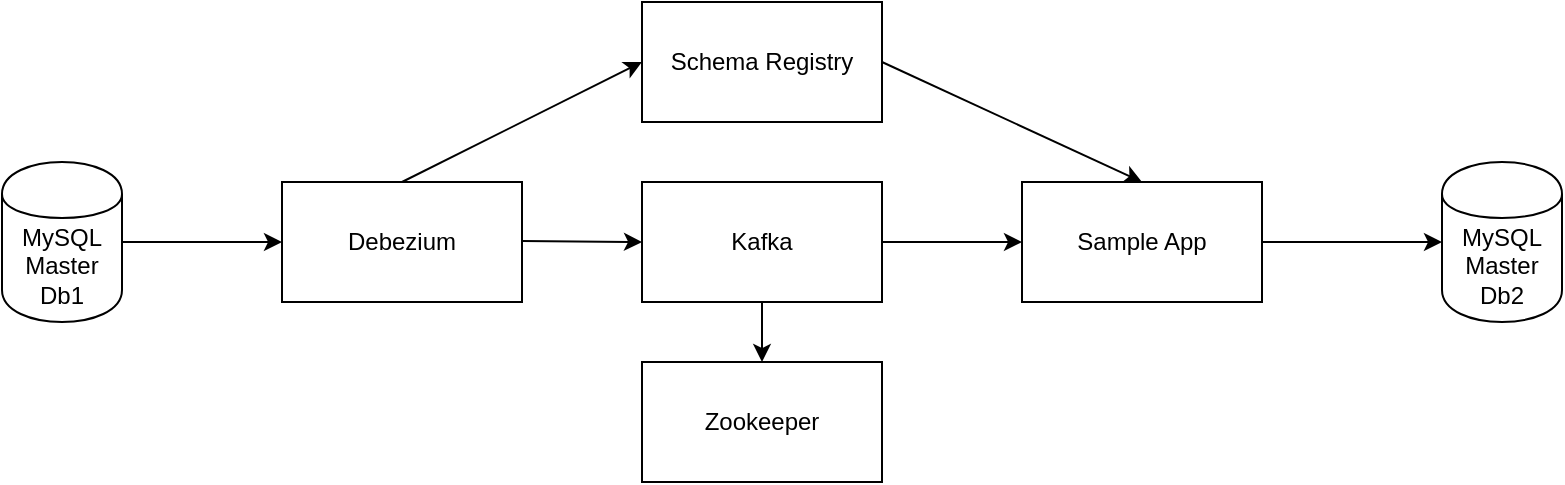 <mxfile version="13.1.11" type="device"><diagram name="Page-1" id="822b0af5-4adb-64df-f703-e8dfc1f81529"><mxGraphModel dx="1186" dy="722" grid="1" gridSize="10" guides="1" tooltips="1" connect="1" arrows="1" fold="1" page="1" pageScale="1" pageWidth="1100" pageHeight="850" background="#ffffff" math="0" shadow="0"><root><mxCell id="0"/><mxCell id="1" parent="0"/><mxCell id="m4zzkr1nn8CN9JRPxSVF-1" value="MySQL&lt;br&gt;Master&lt;br&gt;Db1" style="shape=cylinder;whiteSpace=wrap;html=1;boundedLbl=1;backgroundOutline=1;" vertex="1" parent="1"><mxGeometry x="20" y="100" width="60" height="80" as="geometry"/></mxCell><mxCell id="m4zzkr1nn8CN9JRPxSVF-3" value="Debezium" style="rounded=0;whiteSpace=wrap;html=1;" vertex="1" parent="1"><mxGeometry x="160" y="110" width="120" height="60" as="geometry"/></mxCell><mxCell id="m4zzkr1nn8CN9JRPxSVF-5" value="Zookeeper" style="rounded=0;whiteSpace=wrap;html=1;" vertex="1" parent="1"><mxGeometry x="340" y="200" width="120" height="60" as="geometry"/></mxCell><mxCell id="m4zzkr1nn8CN9JRPxSVF-6" value="Kafka" style="rounded=0;whiteSpace=wrap;html=1;" vertex="1" parent="1"><mxGeometry x="340" y="110" width="120" height="60" as="geometry"/></mxCell><mxCell id="m4zzkr1nn8CN9JRPxSVF-7" value="Schema Registry" style="rounded=0;whiteSpace=wrap;html=1;" vertex="1" parent="1"><mxGeometry x="340" y="20" width="120" height="60" as="geometry"/></mxCell><mxCell id="m4zzkr1nn8CN9JRPxSVF-8" value="Sample App" style="rounded=0;whiteSpace=wrap;html=1;" vertex="1" parent="1"><mxGeometry x="530" y="110" width="120" height="60" as="geometry"/></mxCell><mxCell id="m4zzkr1nn8CN9JRPxSVF-9" value="MySQL&lt;br&gt;Master&lt;br&gt;Db2" style="shape=cylinder;whiteSpace=wrap;html=1;boundedLbl=1;backgroundOutline=1;" vertex="1" parent="1"><mxGeometry x="740" y="100" width="60" height="80" as="geometry"/></mxCell><mxCell id="m4zzkr1nn8CN9JRPxSVF-11" value="" style="endArrow=classic;html=1;entryX=0;entryY=0.5;entryDx=0;entryDy=0;exitX=1;exitY=0.5;exitDx=0;exitDy=0;" edge="1" parent="1" source="m4zzkr1nn8CN9JRPxSVF-1" target="m4zzkr1nn8CN9JRPxSVF-3"><mxGeometry width="50" height="50" relative="1" as="geometry"><mxPoint x="130" y="210" as="sourcePoint"/><mxPoint x="130" y="190" as="targetPoint"/></mxGeometry></mxCell><mxCell id="m4zzkr1nn8CN9JRPxSVF-12" value="" style="endArrow=classic;html=1;exitX=1;exitY=0.5;exitDx=0;exitDy=0;" edge="1" parent="1"><mxGeometry width="50" height="50" relative="1" as="geometry"><mxPoint x="280" y="139.5" as="sourcePoint"/><mxPoint x="340" y="140" as="targetPoint"/></mxGeometry></mxCell><mxCell id="m4zzkr1nn8CN9JRPxSVF-13" value="" style="endArrow=classic;html=1;exitX=0.5;exitY=0;exitDx=0;exitDy=0;entryX=0;entryY=0.5;entryDx=0;entryDy=0;" edge="1" parent="1" source="m4zzkr1nn8CN9JRPxSVF-3" target="m4zzkr1nn8CN9JRPxSVF-7"><mxGeometry width="50" height="50" relative="1" as="geometry"><mxPoint x="290" y="149.5" as="sourcePoint"/><mxPoint x="350" y="150" as="targetPoint"/></mxGeometry></mxCell><mxCell id="m4zzkr1nn8CN9JRPxSVF-14" value="" style="endArrow=classic;html=1;exitX=1;exitY=0.5;exitDx=0;exitDy=0;entryX=0.5;entryY=0;entryDx=0;entryDy=0;" edge="1" parent="1" source="m4zzkr1nn8CN9JRPxSVF-7" target="m4zzkr1nn8CN9JRPxSVF-8"><mxGeometry width="50" height="50" relative="1" as="geometry"><mxPoint x="570" y="10" as="sourcePoint"/><mxPoint x="590" y="100" as="targetPoint"/></mxGeometry></mxCell><mxCell id="m4zzkr1nn8CN9JRPxSVF-15" value="" style="endArrow=classic;html=1;exitX=1;exitY=0.5;exitDx=0;exitDy=0;entryX=0;entryY=0.5;entryDx=0;entryDy=0;" edge="1" parent="1" source="m4zzkr1nn8CN9JRPxSVF-6" target="m4zzkr1nn8CN9JRPxSVF-8"><mxGeometry width="50" height="50" relative="1" as="geometry"><mxPoint x="550" y="200" as="sourcePoint"/><mxPoint x="570" y="270" as="targetPoint"/></mxGeometry></mxCell><mxCell id="m4zzkr1nn8CN9JRPxSVF-16" value="" style="endArrow=classic;html=1;exitX=0.5;exitY=1;exitDx=0;exitDy=0;entryX=0.5;entryY=0;entryDx=0;entryDy=0;" edge="1" parent="1" source="m4zzkr1nn8CN9JRPxSVF-6" target="m4zzkr1nn8CN9JRPxSVF-5"><mxGeometry width="50" height="50" relative="1" as="geometry"><mxPoint x="540" y="150" as="sourcePoint"/><mxPoint x="470" y="150" as="targetPoint"/></mxGeometry></mxCell><mxCell id="m4zzkr1nn8CN9JRPxSVF-17" value="" style="endArrow=classic;html=1;exitX=1;exitY=0.5;exitDx=0;exitDy=0;entryX=0;entryY=0.5;entryDx=0;entryDy=0;" edge="1" parent="1" source="m4zzkr1nn8CN9JRPxSVF-8" target="m4zzkr1nn8CN9JRPxSVF-9"><mxGeometry width="50" height="50" relative="1" as="geometry"><mxPoint x="90" y="150" as="sourcePoint"/><mxPoint x="170" y="150" as="targetPoint"/></mxGeometry></mxCell></root></mxGraphModel></diagram></mxfile>